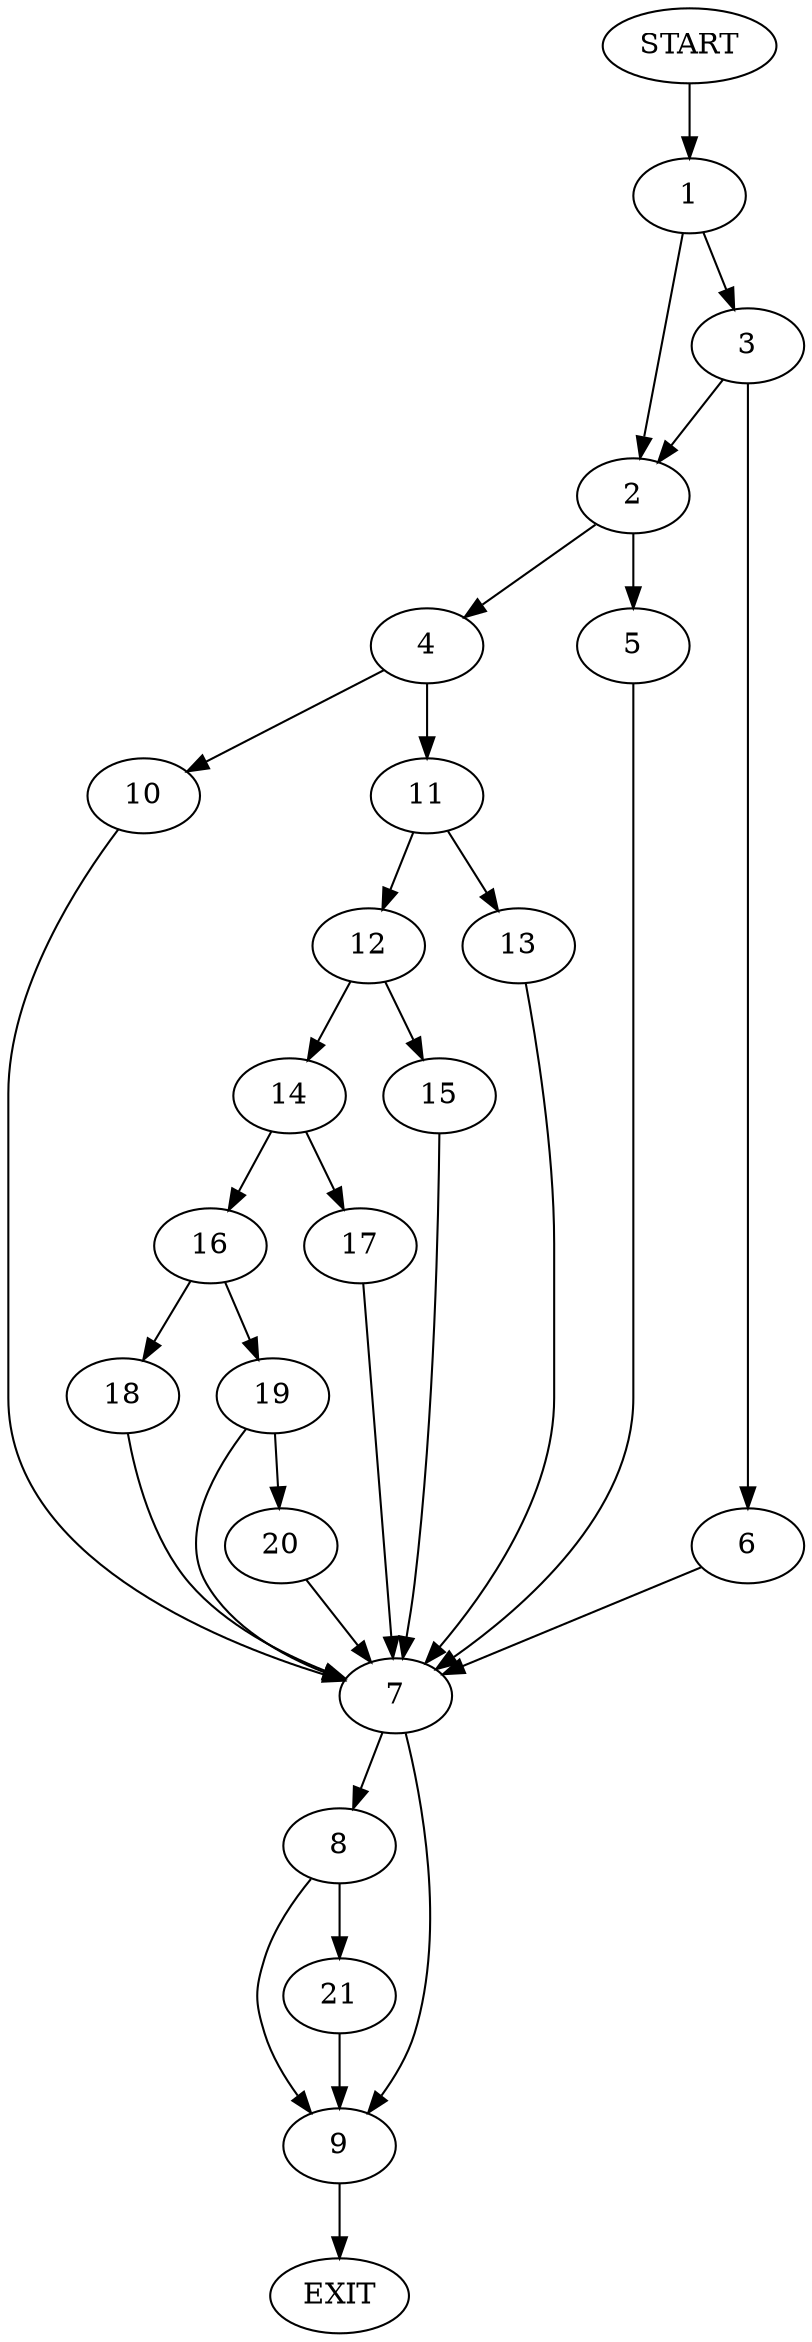 digraph {
0 [label="START"]
22 [label="EXIT"]
0 -> 1
1 -> 2
1 -> 3
2 -> 4
2 -> 5
3 -> 2
3 -> 6
6 -> 7
7 -> 8
7 -> 9
5 -> 7
4 -> 10
4 -> 11
10 -> 7
11 -> 12
11 -> 13
13 -> 7
12 -> 14
12 -> 15
15 -> 7
14 -> 16
14 -> 17
17 -> 7
16 -> 18
16 -> 19
18 -> 7
19 -> 7
19 -> 20
20 -> 7
8 -> 21
8 -> 9
9 -> 22
21 -> 9
}
